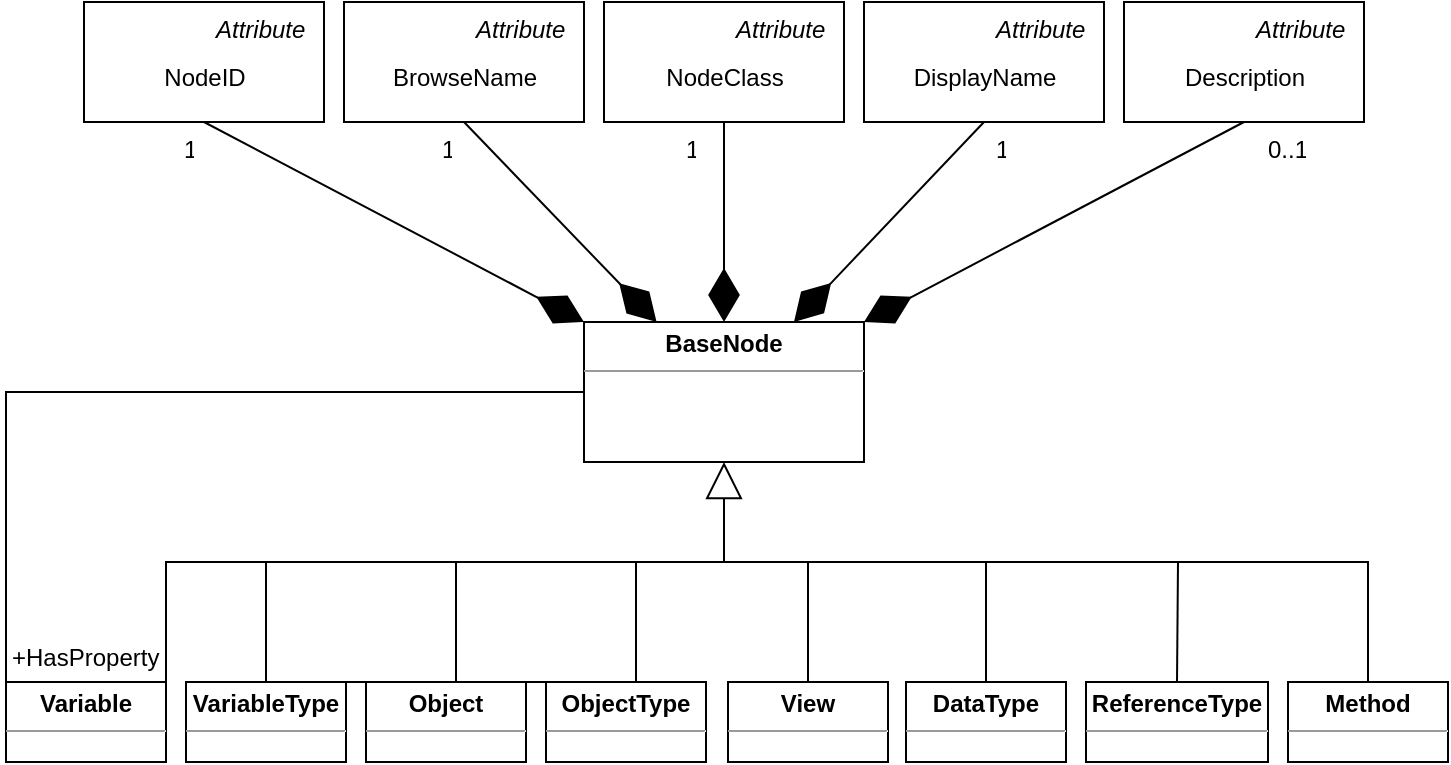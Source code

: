<mxfile version="18.1.3" type="device"><diagram id="QtCxsnfp6TwndYhfkVeC" name="Strona-1"><mxGraphModel dx="1426" dy="852" grid="1" gridSize="10" guides="1" tooltips="1" connect="1" arrows="1" fold="1" page="1" pageScale="1" pageWidth="827" pageHeight="1169" math="0" shadow="0"><root><mxCell id="0"/><mxCell id="1" parent="0"/><mxCell id="638AMz7WIeZE1c2JNhWW-6" value="&lt;p style=&quot;margin:0px;margin-top:4px;text-align:center;&quot;&gt;&lt;b&gt;BaseNode&lt;/b&gt;&lt;/p&gt;&lt;hr size=&quot;1&quot;&gt;&lt;div style=&quot;height:2px;&quot;&gt;&lt;/div&gt;" style="verticalAlign=top;align=left;overflow=fill;fontSize=12;fontFamily=Helvetica;html=1;rounded=0;glass=0;shadow=0;sketch=0;" vertex="1" parent="1"><mxGeometry x="344" y="280" width="140" height="70" as="geometry"/></mxCell><mxCell id="638AMz7WIeZE1c2JNhWW-8" value="&lt;br&gt;NodeID" style="html=1;rounded=0;shadow=0;glass=0;sketch=0;" vertex="1" parent="1"><mxGeometry x="94" y="120" width="120" height="60" as="geometry"/></mxCell><mxCell id="638AMz7WIeZE1c2JNhWW-10" value="Attribute" style="text;strokeColor=none;fillColor=none;align=left;verticalAlign=top;spacingLeft=4;spacingRight=4;overflow=hidden;rotatable=0;points=[[0,0.5],[1,0.5]];portConstraint=eastwest;rounded=0;shadow=0;glass=0;sketch=0;fontStyle=2" vertex="1" parent="1"><mxGeometry x="154" y="120" width="60" height="20" as="geometry"/></mxCell><mxCell id="638AMz7WIeZE1c2JNhWW-13" value="&lt;br&gt;BrowseName" style="html=1;rounded=0;shadow=0;glass=0;sketch=0;" vertex="1" parent="1"><mxGeometry x="224" y="120" width="120" height="60" as="geometry"/></mxCell><mxCell id="638AMz7WIeZE1c2JNhWW-14" value="Attribute" style="text;strokeColor=none;fillColor=none;align=left;verticalAlign=top;spacingLeft=4;spacingRight=4;overflow=hidden;rotatable=0;points=[[0,0.5],[1,0.5]];portConstraint=eastwest;rounded=0;shadow=0;glass=0;sketch=0;fontStyle=2" vertex="1" parent="1"><mxGeometry x="284" y="120" width="60" height="20" as="geometry"/></mxCell><mxCell id="638AMz7WIeZE1c2JNhWW-15" value="&lt;br&gt;NodeClass" style="html=1;rounded=0;shadow=0;glass=0;sketch=0;" vertex="1" parent="1"><mxGeometry x="354" y="120" width="120" height="60" as="geometry"/></mxCell><mxCell id="638AMz7WIeZE1c2JNhWW-16" value="Attribute" style="text;strokeColor=none;fillColor=none;align=left;verticalAlign=top;spacingLeft=4;spacingRight=4;overflow=hidden;rotatable=0;points=[[0,0.5],[1,0.5]];portConstraint=eastwest;rounded=0;shadow=0;glass=0;sketch=0;fontStyle=2" vertex="1" parent="1"><mxGeometry x="414" y="120" width="60" height="20" as="geometry"/></mxCell><mxCell id="638AMz7WIeZE1c2JNhWW-17" value="&lt;br&gt;DisplayName" style="html=1;rounded=0;shadow=0;glass=0;sketch=0;" vertex="1" parent="1"><mxGeometry x="484" y="120" width="120" height="60" as="geometry"/></mxCell><mxCell id="638AMz7WIeZE1c2JNhWW-18" value="Attribute" style="text;strokeColor=none;fillColor=none;align=left;verticalAlign=top;spacingLeft=4;spacingRight=4;overflow=hidden;rotatable=0;points=[[0,0.5],[1,0.5]];portConstraint=eastwest;rounded=0;shadow=0;glass=0;sketch=0;fontStyle=2" vertex="1" parent="1"><mxGeometry x="544" y="120" width="60" height="20" as="geometry"/></mxCell><mxCell id="638AMz7WIeZE1c2JNhWW-19" value="&lt;br&gt;Description" style="html=1;rounded=0;shadow=0;glass=0;sketch=0;" vertex="1" parent="1"><mxGeometry x="614" y="120" width="120" height="60" as="geometry"/></mxCell><mxCell id="638AMz7WIeZE1c2JNhWW-20" value="Attribute" style="text;strokeColor=none;fillColor=none;align=left;verticalAlign=top;spacingLeft=4;spacingRight=4;overflow=hidden;rotatable=0;points=[[0,0.5],[1,0.5]];portConstraint=eastwest;rounded=0;shadow=0;glass=0;sketch=0;fontStyle=2" vertex="1" parent="1"><mxGeometry x="674" y="120" width="60" height="20" as="geometry"/></mxCell><mxCell id="638AMz7WIeZE1c2JNhWW-21" value="&lt;p style=&quot;margin:0px;margin-top:4px;text-align:center;&quot;&gt;&lt;b&gt;Variable&lt;/b&gt;&lt;/p&gt;&lt;hr size=&quot;1&quot;&gt;&lt;div style=&quot;height:2px;&quot;&gt;&lt;/div&gt;" style="verticalAlign=top;align=left;overflow=fill;fontSize=12;fontFamily=Helvetica;html=1;rounded=0;glass=0;shadow=0;sketch=0;" vertex="1" parent="1"><mxGeometry x="55" y="460" width="80" height="40" as="geometry"/></mxCell><mxCell id="638AMz7WIeZE1c2JNhWW-22" value="&lt;p style=&quot;margin:0px;margin-top:4px;text-align:center;&quot;&gt;&lt;b&gt;VariableType&lt;/b&gt;&lt;/p&gt;&lt;hr size=&quot;1&quot;&gt;&lt;div style=&quot;height:2px;&quot;&gt;&lt;/div&gt;" style="verticalAlign=top;align=left;overflow=fill;fontSize=12;fontFamily=Helvetica;html=1;rounded=0;glass=0;shadow=0;sketch=0;" vertex="1" parent="1"><mxGeometry x="145" y="460" width="80" height="40" as="geometry"/></mxCell><mxCell id="638AMz7WIeZE1c2JNhWW-23" value="&lt;p style=&quot;margin:0px;margin-top:4px;text-align:center;&quot;&gt;&lt;b&gt;Object&lt;/b&gt;&lt;/p&gt;&lt;hr size=&quot;1&quot;&gt;&lt;div style=&quot;height:2px;&quot;&gt;&lt;/div&gt;" style="verticalAlign=top;align=left;overflow=fill;fontSize=12;fontFamily=Helvetica;html=1;rounded=0;glass=0;shadow=0;sketch=0;" vertex="1" parent="1"><mxGeometry x="235" y="460" width="80" height="40" as="geometry"/></mxCell><mxCell id="638AMz7WIeZE1c2JNhWW-24" value="&lt;p style=&quot;margin:0px;margin-top:4px;text-align:center;&quot;&gt;&lt;b&gt;ObjectType&lt;/b&gt;&lt;/p&gt;&lt;hr size=&quot;1&quot;&gt;&lt;div style=&quot;height:2px;&quot;&gt;&lt;/div&gt;" style="verticalAlign=top;align=left;overflow=fill;fontSize=12;fontFamily=Helvetica;html=1;rounded=0;glass=0;shadow=0;sketch=0;" vertex="1" parent="1"><mxGeometry x="325" y="460" width="80" height="40" as="geometry"/></mxCell><mxCell id="638AMz7WIeZE1c2JNhWW-25" value="&lt;p style=&quot;margin:0px;margin-top:4px;text-align:center;&quot;&gt;&lt;b&gt;View&lt;/b&gt;&lt;/p&gt;&lt;hr size=&quot;1&quot;&gt;&lt;div style=&quot;height:2px;&quot;&gt;&lt;/div&gt;" style="verticalAlign=top;align=left;overflow=fill;fontSize=12;fontFamily=Helvetica;html=1;rounded=0;glass=0;shadow=0;sketch=0;" vertex="1" parent="1"><mxGeometry x="416" y="460" width="80" height="40" as="geometry"/></mxCell><mxCell id="638AMz7WIeZE1c2JNhWW-26" value="&lt;p style=&quot;margin:0px;margin-top:4px;text-align:center;&quot;&gt;&lt;b&gt;DataType&lt;/b&gt;&lt;/p&gt;&lt;hr size=&quot;1&quot;&gt;&lt;div style=&quot;height:2px;&quot;&gt;&lt;/div&gt;" style="verticalAlign=top;align=left;overflow=fill;fontSize=12;fontFamily=Helvetica;html=1;rounded=0;glass=0;shadow=0;sketch=0;" vertex="1" parent="1"><mxGeometry x="505" y="460" width="80" height="40" as="geometry"/></mxCell><mxCell id="638AMz7WIeZE1c2JNhWW-27" value="&lt;p style=&quot;margin:0px;margin-top:4px;text-align:center;&quot;&gt;&lt;b&gt;Method&lt;/b&gt;&lt;/p&gt;&lt;hr size=&quot;1&quot;&gt;&lt;div style=&quot;height:2px;&quot;&gt;&lt;/div&gt;" style="verticalAlign=top;align=left;overflow=fill;fontSize=12;fontFamily=Helvetica;html=1;rounded=0;glass=0;shadow=0;sketch=0;" vertex="1" parent="1"><mxGeometry x="696" y="460" width="80" height="40" as="geometry"/></mxCell><mxCell id="638AMz7WIeZE1c2JNhWW-28" value="&lt;p style=&quot;margin:0px;margin-top:4px;text-align:center;&quot;&gt;&lt;b&gt;ReferenceType&lt;/b&gt;&lt;/p&gt;&lt;hr size=&quot;1&quot;&gt;&lt;div style=&quot;height:2px;&quot;&gt;&lt;/div&gt;" style="verticalAlign=top;align=left;overflow=fill;fontSize=12;fontFamily=Helvetica;html=1;rounded=0;glass=0;shadow=0;sketch=0;" vertex="1" parent="1"><mxGeometry x="595" y="460" width="91" height="40" as="geometry"/></mxCell><mxCell id="638AMz7WIeZE1c2JNhWW-29" value="" style="endArrow=diamondThin;endFill=1;endSize=24;html=1;rounded=0;exitX=0.5;exitY=1;exitDx=0;exitDy=0;entryX=0;entryY=0;entryDx=0;entryDy=0;" edge="1" parent="1" source="638AMz7WIeZE1c2JNhWW-8" target="638AMz7WIeZE1c2JNhWW-6"><mxGeometry width="160" relative="1" as="geometry"><mxPoint x="149" y="240" as="sourcePoint"/><mxPoint x="309" y="240" as="targetPoint"/></mxGeometry></mxCell><mxCell id="638AMz7WIeZE1c2JNhWW-30" value="" style="endArrow=diamondThin;endFill=1;endSize=24;html=1;rounded=0;exitX=0.5;exitY=1;exitDx=0;exitDy=0;" edge="1" parent="1" source="638AMz7WIeZE1c2JNhWW-13" target="638AMz7WIeZE1c2JNhWW-6"><mxGeometry width="160" relative="1" as="geometry"><mxPoint x="130" y="310" as="sourcePoint"/><mxPoint x="290" y="310" as="targetPoint"/></mxGeometry></mxCell><mxCell id="638AMz7WIeZE1c2JNhWW-31" value="" style="endArrow=diamondThin;endFill=1;endSize=24;html=1;rounded=0;exitX=0.5;exitY=1;exitDx=0;exitDy=0;" edge="1" parent="1" source="638AMz7WIeZE1c2JNhWW-15" target="638AMz7WIeZE1c2JNhWW-6"><mxGeometry width="160" relative="1" as="geometry"><mxPoint x="430" y="190" as="sourcePoint"/><mxPoint x="526.296" y="290" as="targetPoint"/></mxGeometry></mxCell><mxCell id="638AMz7WIeZE1c2JNhWW-32" value="" style="endArrow=diamondThin;endFill=1;endSize=24;html=1;rounded=0;exitX=0.5;exitY=1;exitDx=0;exitDy=0;entryX=0.75;entryY=0;entryDx=0;entryDy=0;" edge="1" parent="1" source="638AMz7WIeZE1c2JNhWW-17" target="638AMz7WIeZE1c2JNhWW-6"><mxGeometry width="160" relative="1" as="geometry"><mxPoint x="424" y="190" as="sourcePoint"/><mxPoint x="424" y="290" as="targetPoint"/></mxGeometry></mxCell><mxCell id="638AMz7WIeZE1c2JNhWW-33" value="" style="endArrow=diamondThin;endFill=1;endSize=24;html=1;rounded=0;exitX=0.5;exitY=1;exitDx=0;exitDy=0;entryX=1;entryY=0;entryDx=0;entryDy=0;" edge="1" parent="1" source="638AMz7WIeZE1c2JNhWW-19" target="638AMz7WIeZE1c2JNhWW-6"><mxGeometry width="160" relative="1" as="geometry"><mxPoint x="434" y="200" as="sourcePoint"/><mxPoint x="434" y="300" as="targetPoint"/></mxGeometry></mxCell><mxCell id="638AMz7WIeZE1c2JNhWW-34" value="" style="endArrow=block;endSize=16;endFill=0;html=1;rounded=0;exitX=1;exitY=0;exitDx=0;exitDy=0;entryX=0.5;entryY=1;entryDx=0;entryDy=0;" edge="1" parent="1" source="638AMz7WIeZE1c2JNhWW-21" target="638AMz7WIeZE1c2JNhWW-6"><mxGeometry width="160" relative="1" as="geometry"><mxPoint x="120" y="420" as="sourcePoint"/><mxPoint x="280" y="420" as="targetPoint"/><Array as="points"><mxPoint x="135" y="400"/><mxPoint x="414" y="400"/></Array></mxGeometry></mxCell><mxCell id="638AMz7WIeZE1c2JNhWW-36" value="+HasProperty" style="text;strokeColor=none;fillColor=none;align=left;verticalAlign=top;spacingLeft=4;spacingRight=4;overflow=hidden;rotatable=0;points=[[0,0.5],[1,0.5]];portConstraint=eastwest;rounded=0;shadow=0;glass=0;sketch=0;" vertex="1" parent="1"><mxGeometry x="52" y="434" width="86" height="26" as="geometry"/></mxCell><mxCell id="638AMz7WIeZE1c2JNhWW-37" value="" style="endArrow=none;html=1;rounded=0;exitX=0;exitY=0;exitDx=0;exitDy=0;entryX=0;entryY=0.5;entryDx=0;entryDy=0;" edge="1" parent="1" source="638AMz7WIeZE1c2JNhWW-21" target="638AMz7WIeZE1c2JNhWW-6"><mxGeometry relative="1" as="geometry"><mxPoint x="490" y="360" as="sourcePoint"/><mxPoint x="650" y="360" as="targetPoint"/><Array as="points"><mxPoint x="55" y="315"/></Array></mxGeometry></mxCell><mxCell id="638AMz7WIeZE1c2JNhWW-38" value="" style="endArrow=none;html=1;rounded=0;exitX=0.5;exitY=0;exitDx=0;exitDy=0;" edge="1" parent="1" source="638AMz7WIeZE1c2JNhWW-22"><mxGeometry relative="1" as="geometry"><mxPoint x="190" y="430" as="sourcePoint"/><mxPoint x="185" y="400" as="targetPoint"/></mxGeometry></mxCell><mxCell id="638AMz7WIeZE1c2JNhWW-39" value="" style="endArrow=none;html=1;rounded=0;entryX=0.5;entryY=0;entryDx=0;entryDy=0;" edge="1" parent="1" target="638AMz7WIeZE1c2JNhWW-27"><mxGeometry relative="1" as="geometry"><mxPoint x="410" y="400" as="sourcePoint"/><mxPoint x="720" y="420" as="targetPoint"/><Array as="points"><mxPoint x="736" y="400"/></Array></mxGeometry></mxCell><mxCell id="638AMz7WIeZE1c2JNhWW-40" value="" style="endArrow=none;html=1;rounded=0;entryX=0.5;entryY=0;entryDx=0;entryDy=0;" edge="1" parent="1" target="638AMz7WIeZE1c2JNhWW-28"><mxGeometry relative="1" as="geometry"><mxPoint x="641" y="400" as="sourcePoint"/><mxPoint x="604" y="420" as="targetPoint"/></mxGeometry></mxCell><mxCell id="638AMz7WIeZE1c2JNhWW-41" value="" style="endArrow=none;html=1;rounded=0;" edge="1" parent="1"><mxGeometry relative="1" as="geometry"><mxPoint x="216" y="460" as="sourcePoint"/><mxPoint x="376" y="460" as="targetPoint"/></mxGeometry></mxCell><mxCell id="638AMz7WIeZE1c2JNhWW-42" value="" style="endArrow=none;html=1;rounded=0;entryX=0.5;entryY=0;entryDx=0;entryDy=0;" edge="1" parent="1" target="638AMz7WIeZE1c2JNhWW-26"><mxGeometry relative="1" as="geometry"><mxPoint x="545" y="400" as="sourcePoint"/><mxPoint x="589" y="434" as="targetPoint"/></mxGeometry></mxCell><mxCell id="638AMz7WIeZE1c2JNhWW-43" value="" style="endArrow=none;html=1;rounded=0;entryX=0.5;entryY=0;entryDx=0;entryDy=0;" edge="1" parent="1" target="638AMz7WIeZE1c2JNhWW-25"><mxGeometry relative="1" as="geometry"><mxPoint x="456" y="400" as="sourcePoint"/><mxPoint x="550" y="434" as="targetPoint"/></mxGeometry></mxCell><mxCell id="638AMz7WIeZE1c2JNhWW-44" value="" style="endArrow=none;html=1;rounded=0;" edge="1" parent="1"><mxGeometry relative="1" as="geometry"><mxPoint x="370" y="400" as="sourcePoint"/><mxPoint x="370" y="460" as="targetPoint"/></mxGeometry></mxCell><mxCell id="638AMz7WIeZE1c2JNhWW-45" value="" style="endArrow=none;html=1;rounded=0;" edge="1" parent="1"><mxGeometry relative="1" as="geometry"><mxPoint x="280" y="400" as="sourcePoint"/><mxPoint x="280" y="460" as="targetPoint"/></mxGeometry></mxCell><mxCell id="638AMz7WIeZE1c2JNhWW-48" value="1" style="text;strokeColor=none;fillColor=none;spacingLeft=4;spacingRight=4;overflow=hidden;rotatable=0;points=[[0,0.5],[1,0.5]];portConstraint=eastwest;fontSize=12;rounded=0;shadow=0;glass=0;sketch=0;" vertex="1" parent="1"><mxGeometry x="138" y="180" width="16" height="20" as="geometry"/></mxCell><mxCell id="638AMz7WIeZE1c2JNhWW-49" value="1" style="text;strokeColor=none;fillColor=none;spacingLeft=4;spacingRight=4;overflow=hidden;rotatable=0;points=[[0,0.5],[1,0.5]];portConstraint=eastwest;fontSize=12;rounded=0;shadow=0;glass=0;sketch=0;" vertex="1" parent="1"><mxGeometry x="267" y="180" width="16" height="20" as="geometry"/></mxCell><mxCell id="638AMz7WIeZE1c2JNhWW-50" value="1" style="text;strokeColor=none;fillColor=none;spacingLeft=4;spacingRight=4;overflow=hidden;rotatable=0;points=[[0,0.5],[1,0.5]];portConstraint=eastwest;fontSize=12;rounded=0;shadow=0;glass=0;sketch=0;" vertex="1" parent="1"><mxGeometry x="389" y="180" width="16" height="20" as="geometry"/></mxCell><mxCell id="638AMz7WIeZE1c2JNhWW-51" value="1" style="text;strokeColor=none;fillColor=none;spacingLeft=4;spacingRight=4;overflow=hidden;rotatable=0;points=[[0,0.5],[1,0.5]];portConstraint=eastwest;fontSize=12;rounded=0;shadow=0;glass=0;sketch=0;" vertex="1" parent="1"><mxGeometry x="544" y="180" width="16" height="20" as="geometry"/></mxCell><mxCell id="638AMz7WIeZE1c2JNhWW-52" value="0..1" style="text;strokeColor=none;fillColor=none;spacingLeft=4;spacingRight=4;overflow=hidden;rotatable=0;points=[[0,0.5],[1,0.5]];portConstraint=eastwest;fontSize=12;rounded=0;shadow=0;glass=0;sketch=0;" vertex="1" parent="1"><mxGeometry x="680" y="180" width="30" height="20" as="geometry"/></mxCell></root></mxGraphModel></diagram></mxfile>